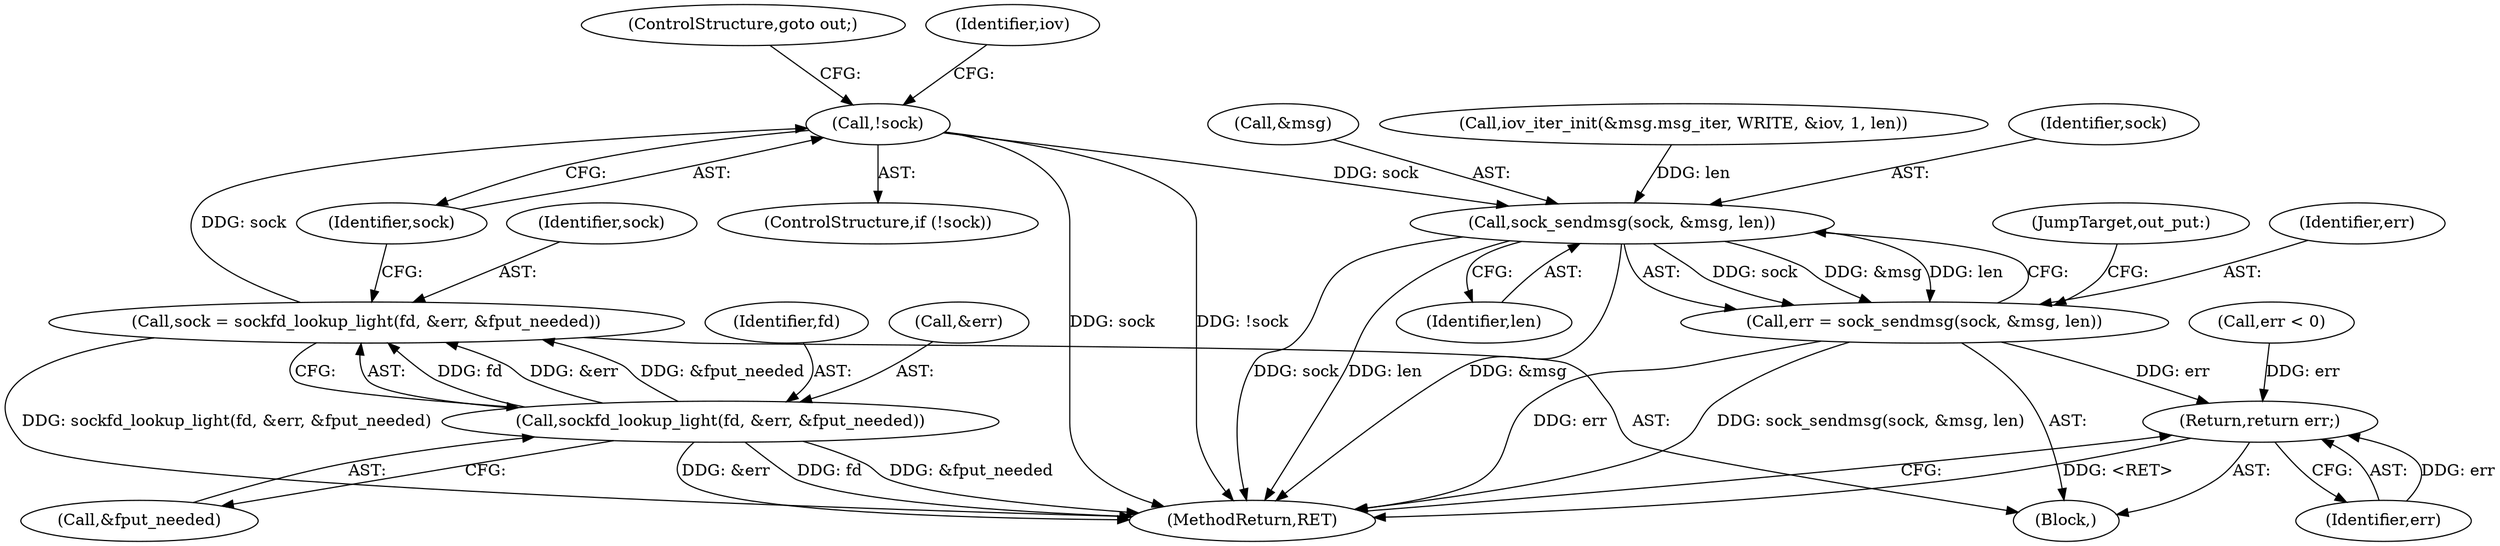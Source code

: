 digraph "0_linux_4de930efc23b92ddf88ce91c405ee645fe6e27ea@pointer" {
"1000147" [label="(Call,!sock)"];
"1000138" [label="(Call,sock = sockfd_lookup_light(fd, &err, &fput_needed))"];
"1000140" [label="(Call,sockfd_lookup_light(fd, &err, &fput_needed))"];
"1000236" [label="(Call,sock_sendmsg(sock, &msg, len))"];
"1000234" [label="(Call,err = sock_sendmsg(sock, &msg, len))"];
"1000248" [label="(Return,return err;)"];
"1000234" [label="(Call,err = sock_sendmsg(sock, &msg, len))"];
"1000238" [label="(Call,&msg)"];
"1000250" [label="(MethodReturn,RET)"];
"1000149" [label="(ControlStructure,goto out;)"];
"1000141" [label="(Identifier,fd)"];
"1000201" [label="(Call,err < 0)"];
"1000147" [label="(Call,!sock)"];
"1000146" [label="(ControlStructure,if (!sock))"];
"1000248" [label="(Return,return err;)"];
"1000165" [label="(Call,iov_iter_init(&msg.msg_iter, WRITE, &iov, 1, len))"];
"1000152" [label="(Identifier,iov)"];
"1000241" [label="(JumpTarget,out_put:)"];
"1000139" [label="(Identifier,sock)"];
"1000114" [label="(Block,)"];
"1000249" [label="(Identifier,err)"];
"1000148" [label="(Identifier,sock)"];
"1000138" [label="(Call,sock = sockfd_lookup_light(fd, &err, &fput_needed))"];
"1000237" [label="(Identifier,sock)"];
"1000240" [label="(Identifier,len)"];
"1000140" [label="(Call,sockfd_lookup_light(fd, &err, &fput_needed))"];
"1000236" [label="(Call,sock_sendmsg(sock, &msg, len))"];
"1000142" [label="(Call,&err)"];
"1000235" [label="(Identifier,err)"];
"1000144" [label="(Call,&fput_needed)"];
"1000147" -> "1000146"  [label="AST: "];
"1000147" -> "1000148"  [label="CFG: "];
"1000148" -> "1000147"  [label="AST: "];
"1000149" -> "1000147"  [label="CFG: "];
"1000152" -> "1000147"  [label="CFG: "];
"1000147" -> "1000250"  [label="DDG: sock"];
"1000147" -> "1000250"  [label="DDG: !sock"];
"1000138" -> "1000147"  [label="DDG: sock"];
"1000147" -> "1000236"  [label="DDG: sock"];
"1000138" -> "1000114"  [label="AST: "];
"1000138" -> "1000140"  [label="CFG: "];
"1000139" -> "1000138"  [label="AST: "];
"1000140" -> "1000138"  [label="AST: "];
"1000148" -> "1000138"  [label="CFG: "];
"1000138" -> "1000250"  [label="DDG: sockfd_lookup_light(fd, &err, &fput_needed)"];
"1000140" -> "1000138"  [label="DDG: fd"];
"1000140" -> "1000138"  [label="DDG: &err"];
"1000140" -> "1000138"  [label="DDG: &fput_needed"];
"1000140" -> "1000144"  [label="CFG: "];
"1000141" -> "1000140"  [label="AST: "];
"1000142" -> "1000140"  [label="AST: "];
"1000144" -> "1000140"  [label="AST: "];
"1000140" -> "1000250"  [label="DDG: &err"];
"1000140" -> "1000250"  [label="DDG: fd"];
"1000140" -> "1000250"  [label="DDG: &fput_needed"];
"1000236" -> "1000234"  [label="AST: "];
"1000236" -> "1000240"  [label="CFG: "];
"1000237" -> "1000236"  [label="AST: "];
"1000238" -> "1000236"  [label="AST: "];
"1000240" -> "1000236"  [label="AST: "];
"1000234" -> "1000236"  [label="CFG: "];
"1000236" -> "1000250"  [label="DDG: sock"];
"1000236" -> "1000250"  [label="DDG: len"];
"1000236" -> "1000250"  [label="DDG: &msg"];
"1000236" -> "1000234"  [label="DDG: sock"];
"1000236" -> "1000234"  [label="DDG: &msg"];
"1000236" -> "1000234"  [label="DDG: len"];
"1000165" -> "1000236"  [label="DDG: len"];
"1000234" -> "1000114"  [label="AST: "];
"1000235" -> "1000234"  [label="AST: "];
"1000241" -> "1000234"  [label="CFG: "];
"1000234" -> "1000250"  [label="DDG: err"];
"1000234" -> "1000250"  [label="DDG: sock_sendmsg(sock, &msg, len)"];
"1000234" -> "1000248"  [label="DDG: err"];
"1000248" -> "1000114"  [label="AST: "];
"1000248" -> "1000249"  [label="CFG: "];
"1000249" -> "1000248"  [label="AST: "];
"1000250" -> "1000248"  [label="CFG: "];
"1000248" -> "1000250"  [label="DDG: <RET>"];
"1000249" -> "1000248"  [label="DDG: err"];
"1000201" -> "1000248"  [label="DDG: err"];
}
